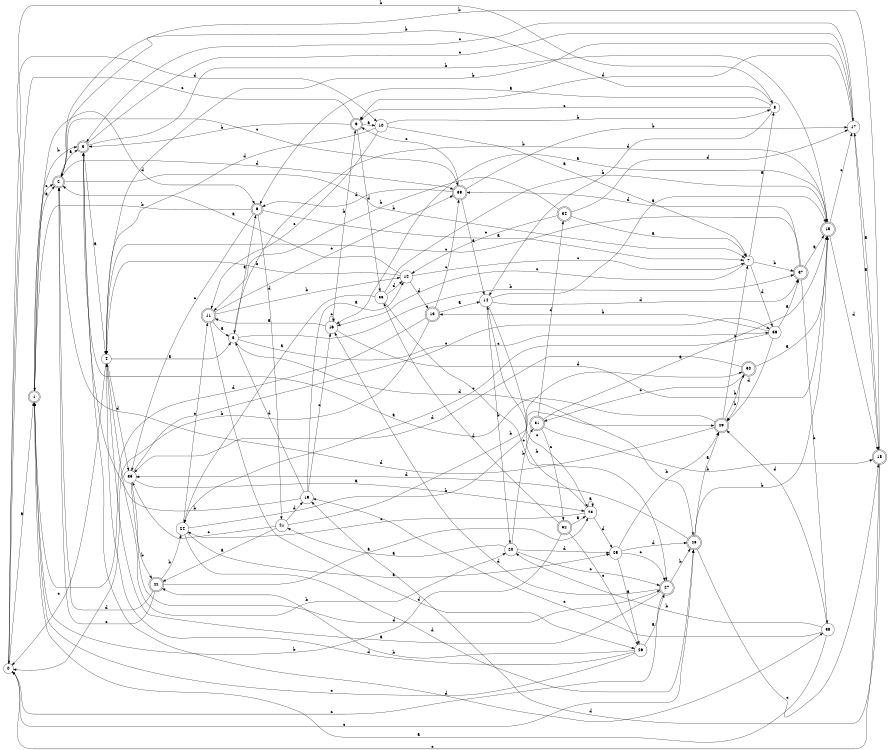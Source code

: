 digraph n32_9 {
__start0 [label="" shape="none"];

rankdir=LR;
size="8,5";

s0 [style="filled", color="black", fillcolor="white" shape="circle", label="0"];
s1 [style="rounded,filled", color="black", fillcolor="white" shape="doublecircle", label="1"];
s2 [style="rounded,filled", color="black", fillcolor="white" shape="doublecircle", label="2"];
s3 [style="rounded,filled", color="black", fillcolor="white" shape="doublecircle", label="3"];
s4 [style="filled", color="black", fillcolor="white" shape="circle", label="4"];
s5 [style="filled", color="black", fillcolor="white" shape="circle", label="5"];
s6 [style="rounded,filled", color="black", fillcolor="white" shape="doublecircle", label="6"];
s7 [style="filled", color="black", fillcolor="white" shape="circle", label="7"];
s8 [style="filled", color="black", fillcolor="white" shape="circle", label="8"];
s9 [style="rounded,filled", color="black", fillcolor="white" shape="doublecircle", label="9"];
s10 [style="filled", color="black", fillcolor="white" shape="circle", label="10"];
s11 [style="rounded,filled", color="black", fillcolor="white" shape="doublecircle", label="11"];
s12 [style="filled", color="black", fillcolor="white" shape="circle", label="12"];
s13 [style="rounded,filled", color="black", fillcolor="white" shape="doublecircle", label="13"];
s14 [style="filled", color="black", fillcolor="white" shape="circle", label="14"];
s15 [style="rounded,filled", color="black", fillcolor="white" shape="doublecircle", label="15"];
s16 [style="filled", color="black", fillcolor="white" shape="circle", label="16"];
s17 [style="filled", color="black", fillcolor="white" shape="circle", label="17"];
s18 [style="rounded,filled", color="black", fillcolor="white" shape="doublecircle", label="18"];
s19 [style="filled", color="black", fillcolor="white" shape="circle", label="19"];
s20 [style="filled", color="black", fillcolor="white" shape="circle", label="20"];
s21 [style="filled", color="black", fillcolor="white" shape="circle", label="21"];
s22 [style="rounded,filled", color="black", fillcolor="white" shape="doublecircle", label="22"];
s23 [style="filled", color="black", fillcolor="white" shape="circle", label="23"];
s24 [style="filled", color="black", fillcolor="white" shape="circle", label="24"];
s25 [style="filled", color="black", fillcolor="white" shape="circle", label="25"];
s26 [style="filled", color="black", fillcolor="white" shape="circle", label="26"];
s27 [style="rounded,filled", color="black", fillcolor="white" shape="doublecircle", label="27"];
s28 [style="rounded,filled", color="black", fillcolor="white" shape="doublecircle", label="28"];
s29 [style="rounded,filled", color="black", fillcolor="white" shape="doublecircle", label="29"];
s30 [style="rounded,filled", color="black", fillcolor="white" shape="doublecircle", label="30"];
s31 [style="rounded,filled", color="black", fillcolor="white" shape="doublecircle", label="31"];
s32 [style="rounded,filled", color="black", fillcolor="white" shape="doublecircle", label="32"];
s33 [style="filled", color="black", fillcolor="white" shape="circle", label="33"];
s34 [style="rounded,filled", color="black", fillcolor="white" shape="doublecircle", label="34"];
s35 [style="filled", color="black", fillcolor="white" shape="circle", label="35"];
s36 [style="filled", color="black", fillcolor="white" shape="circle", label="36"];
s37 [style="rounded,filled", color="black", fillcolor="white" shape="doublecircle", label="37"];
s38 [style="filled", color="black", fillcolor="white" shape="circle", label="38"];
s39 [style="rounded,filled", color="black", fillcolor="white" shape="doublecircle", label="39"];
s0 -> s1 [label="a"];
s0 -> s8 [label="b"];
s0 -> s28 [label="c"];
s0 -> s10 [label="d"];
s1 -> s2 [label="a"];
s1 -> s3 [label="b"];
s1 -> s2 [label="c"];
s1 -> s6 [label="d"];
s2 -> s3 [label="a"];
s2 -> s7 [label="b"];
s2 -> s39 [label="c"];
s2 -> s39 [label="d"];
s3 -> s4 [label="a"];
s3 -> s15 [label="b"];
s3 -> s17 [label="c"];
s3 -> s38 [label="d"];
s4 -> s5 [label="a"];
s4 -> s20 [label="b"];
s4 -> s0 [label="c"];
s4 -> s35 [label="d"];
s5 -> s6 [label="a"];
s5 -> s37 [label="b"];
s5 -> s36 [label="c"];
s5 -> s28 [label="d"];
s6 -> s7 [label="a"];
s6 -> s1 [label="b"];
s6 -> s35 [label="c"];
s6 -> s21 [label="d"];
s7 -> s8 [label="a"];
s7 -> s37 [label="b"];
s7 -> s16 [label="c"];
s7 -> s36 [label="d"];
s8 -> s6 [label="a"];
s8 -> s2 [label="b"];
s8 -> s9 [label="c"];
s8 -> s14 [label="d"];
s9 -> s10 [label="a"];
s9 -> s3 [label="b"];
s9 -> s0 [label="c"];
s9 -> s33 [label="d"];
s10 -> s7 [label="a"];
s10 -> s8 [label="b"];
s10 -> s11 [label="c"];
s10 -> s4 [label="d"];
s11 -> s5 [label="a"];
s11 -> s12 [label="b"];
s11 -> s39 [label="c"];
s11 -> s26 [label="d"];
s12 -> s2 [label="a"];
s12 -> s4 [label="b"];
s12 -> s7 [label="c"];
s12 -> s13 [label="d"];
s13 -> s14 [label="a"];
s13 -> s0 [label="b"];
s13 -> s39 [label="c"];
s13 -> s1 [label="d"];
s14 -> s15 [label="a"];
s14 -> s20 [label="b"];
s14 -> s23 [label="c"];
s14 -> s37 [label="d"];
s15 -> s16 [label="a"];
s15 -> s5 [label="b"];
s15 -> s17 [label="c"];
s15 -> s18 [label="d"];
s16 -> s11 [label="a"];
s16 -> s9 [label="b"];
s16 -> s16 [label="c"];
s16 -> s15 [label="d"];
s17 -> s18 [label="a"];
s17 -> s4 [label="b"];
s17 -> s3 [label="c"];
s17 -> s9 [label="d"];
s18 -> s17 [label="a"];
s18 -> s2 [label="b"];
s18 -> s0 [label="c"];
s18 -> s19 [label="d"];
s19 -> s12 [label="a"];
s19 -> s3 [label="b"];
s19 -> s16 [label="c"];
s19 -> s5 [label="d"];
s20 -> s21 [label="a"];
s20 -> s31 [label="b"];
s20 -> s27 [label="c"];
s20 -> s25 [label="d"];
s21 -> s22 [label="a"];
s21 -> s30 [label="b"];
s21 -> s35 [label="c"];
s21 -> s19 [label="d"];
s22 -> s23 [label="a"];
s22 -> s24 [label="b"];
s22 -> s2 [label="c"];
s22 -> s2 [label="d"];
s23 -> s23 [label="a"];
s23 -> s14 [label="b"];
s23 -> s24 [label="c"];
s23 -> s25 [label="d"];
s24 -> s25 [label="a"];
s24 -> s29 [label="b"];
s24 -> s11 [label="c"];
s24 -> s28 [label="d"];
s25 -> s26 [label="a"];
s25 -> s29 [label="b"];
s25 -> s27 [label="c"];
s25 -> s28 [label="d"];
s26 -> s27 [label="a"];
s26 -> s22 [label="b"];
s26 -> s1 [label="c"];
s26 -> s4 [label="d"];
s27 -> s4 [label="a"];
s27 -> s28 [label="b"];
s27 -> s0 [label="c"];
s27 -> s16 [label="d"];
s28 -> s29 [label="a"];
s28 -> s15 [label="b"];
s28 -> s18 [label="c"];
s28 -> s35 [label="d"];
s29 -> s3 [label="a"];
s29 -> s30 [label="b"];
s29 -> s7 [label="c"];
s29 -> s2 [label="d"];
s30 -> s15 [label="a"];
s30 -> s29 [label="b"];
s30 -> s31 [label="c"];
s30 -> s35 [label="d"];
s31 -> s15 [label="a"];
s31 -> s18 [label="b"];
s31 -> s32 [label="c"];
s31 -> s34 [label="d"];
s32 -> s23 [label="a"];
s32 -> s1 [label="b"];
s32 -> s26 [label="c"];
s32 -> s33 [label="d"];
s33 -> s24 [label="a"];
s33 -> s15 [label="b"];
s33 -> s27 [label="c"];
s33 -> s12 [label="d"];
s34 -> s7 [label="a"];
s34 -> s11 [label="b"];
s34 -> s12 [label="c"];
s34 -> s17 [label="d"];
s35 -> s23 [label="a"];
s35 -> s22 [label="b"];
s35 -> s36 [label="c"];
s35 -> s27 [label="d"];
s36 -> s37 [label="a"];
s36 -> s13 [label="b"];
s36 -> s24 [label="c"];
s36 -> s29 [label="d"];
s37 -> s15 [label="a"];
s37 -> s38 [label="b"];
s37 -> s4 [label="c"];
s37 -> s39 [label="d"];
s38 -> s1 [label="a"];
s38 -> s20 [label="b"];
s38 -> s19 [label="c"];
s38 -> s29 [label="d"];
s39 -> s14 [label="a"];
s39 -> s17 [label="b"];
s39 -> s9 [label="c"];
s39 -> s6 [label="d"];

}